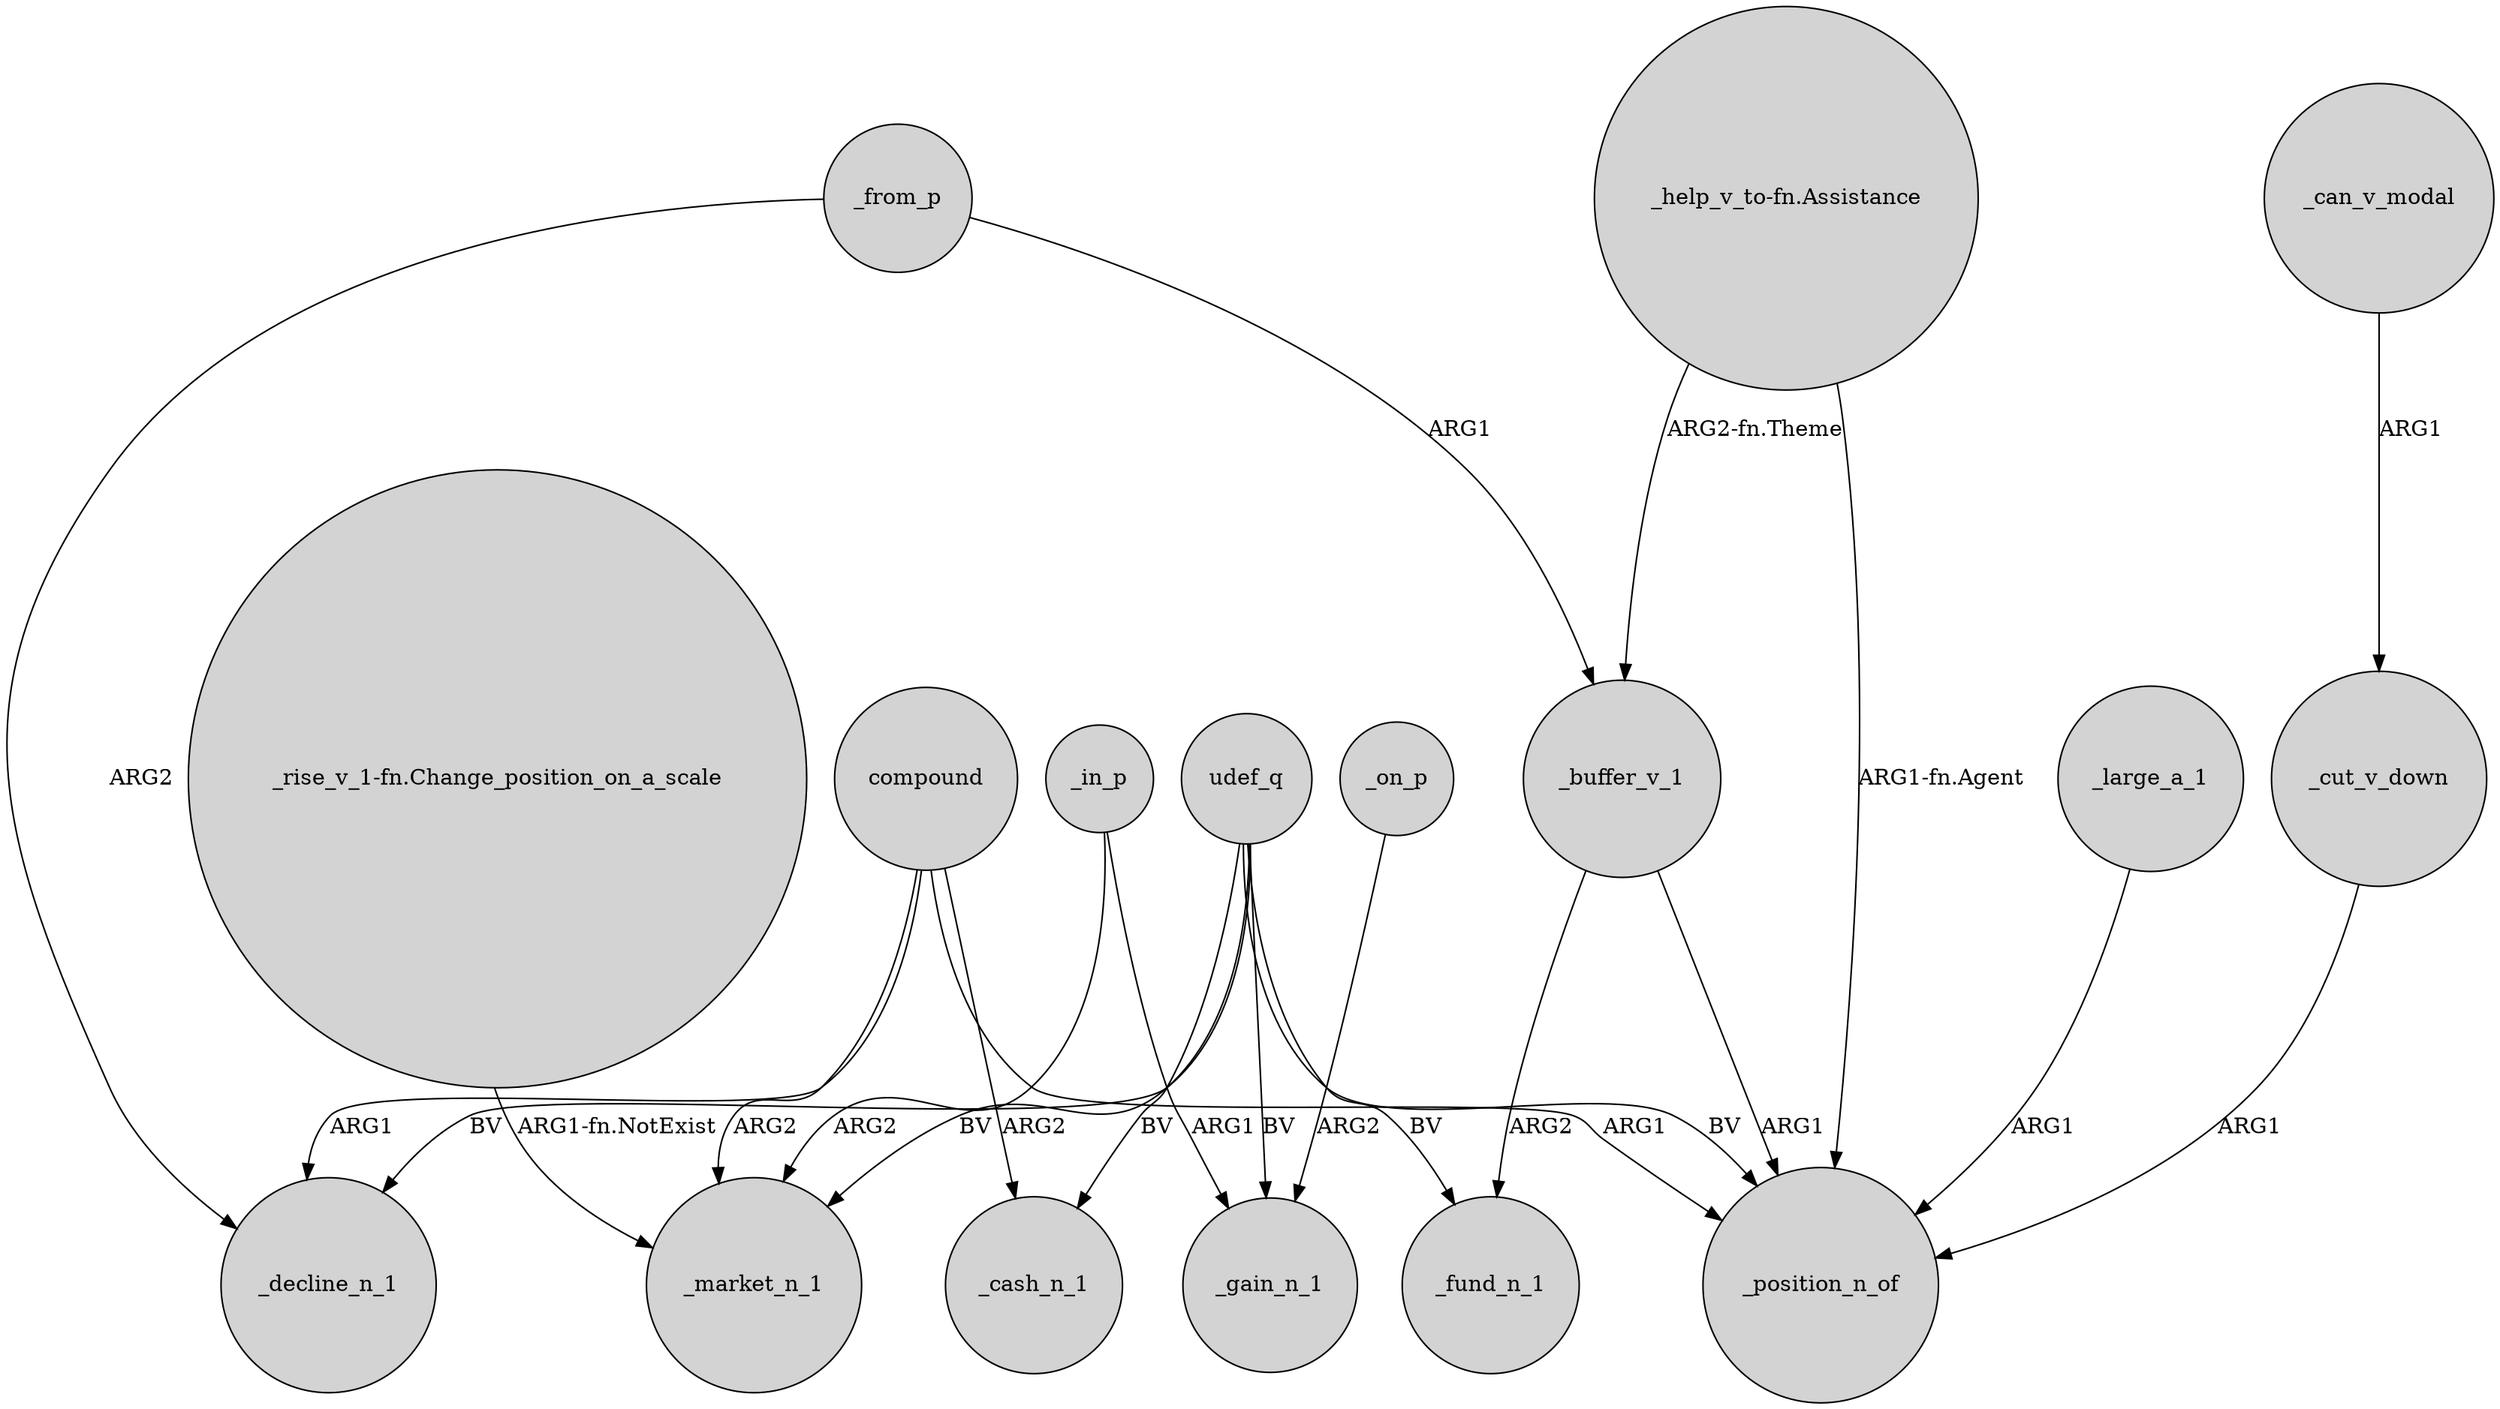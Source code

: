 digraph {
	node [shape=circle style=filled]
	compound -> _market_n_1 [label=ARG2]
	"_help_v_to-fn.Assistance" -> _position_n_of [label="ARG1-fn.Agent"]
	_buffer_v_1 -> _position_n_of [label=ARG1]
	udef_q -> _gain_n_1 [label=BV]
	udef_q -> _cash_n_1 [label=BV]
	_on_p -> _gain_n_1 [label=ARG2]
	_in_p -> _gain_n_1 [label=ARG1]
	_can_v_modal -> _cut_v_down [label=ARG1]
	udef_q -> _market_n_1 [label=BV]
	_buffer_v_1 -> _fund_n_1 [label=ARG2]
	"_rise_v_1-fn.Change_position_on_a_scale" -> _market_n_1 [label="ARG1-fn.NotExist"]
	compound -> _position_n_of [label=ARG1]
	udef_q -> _decline_n_1 [label=BV]
	_from_p -> _buffer_v_1 [label=ARG1]
	_large_a_1 -> _position_n_of [label=ARG1]
	udef_q -> _fund_n_1 [label=BV]
	_cut_v_down -> _position_n_of [label=ARG1]
	_in_p -> _market_n_1 [label=ARG2]
	compound -> _cash_n_1 [label=ARG2]
	"_help_v_to-fn.Assistance" -> _buffer_v_1 [label="ARG2-fn.Theme"]
	compound -> _decline_n_1 [label=ARG1]
	udef_q -> _position_n_of [label=BV]
	_from_p -> _decline_n_1 [label=ARG2]
}
